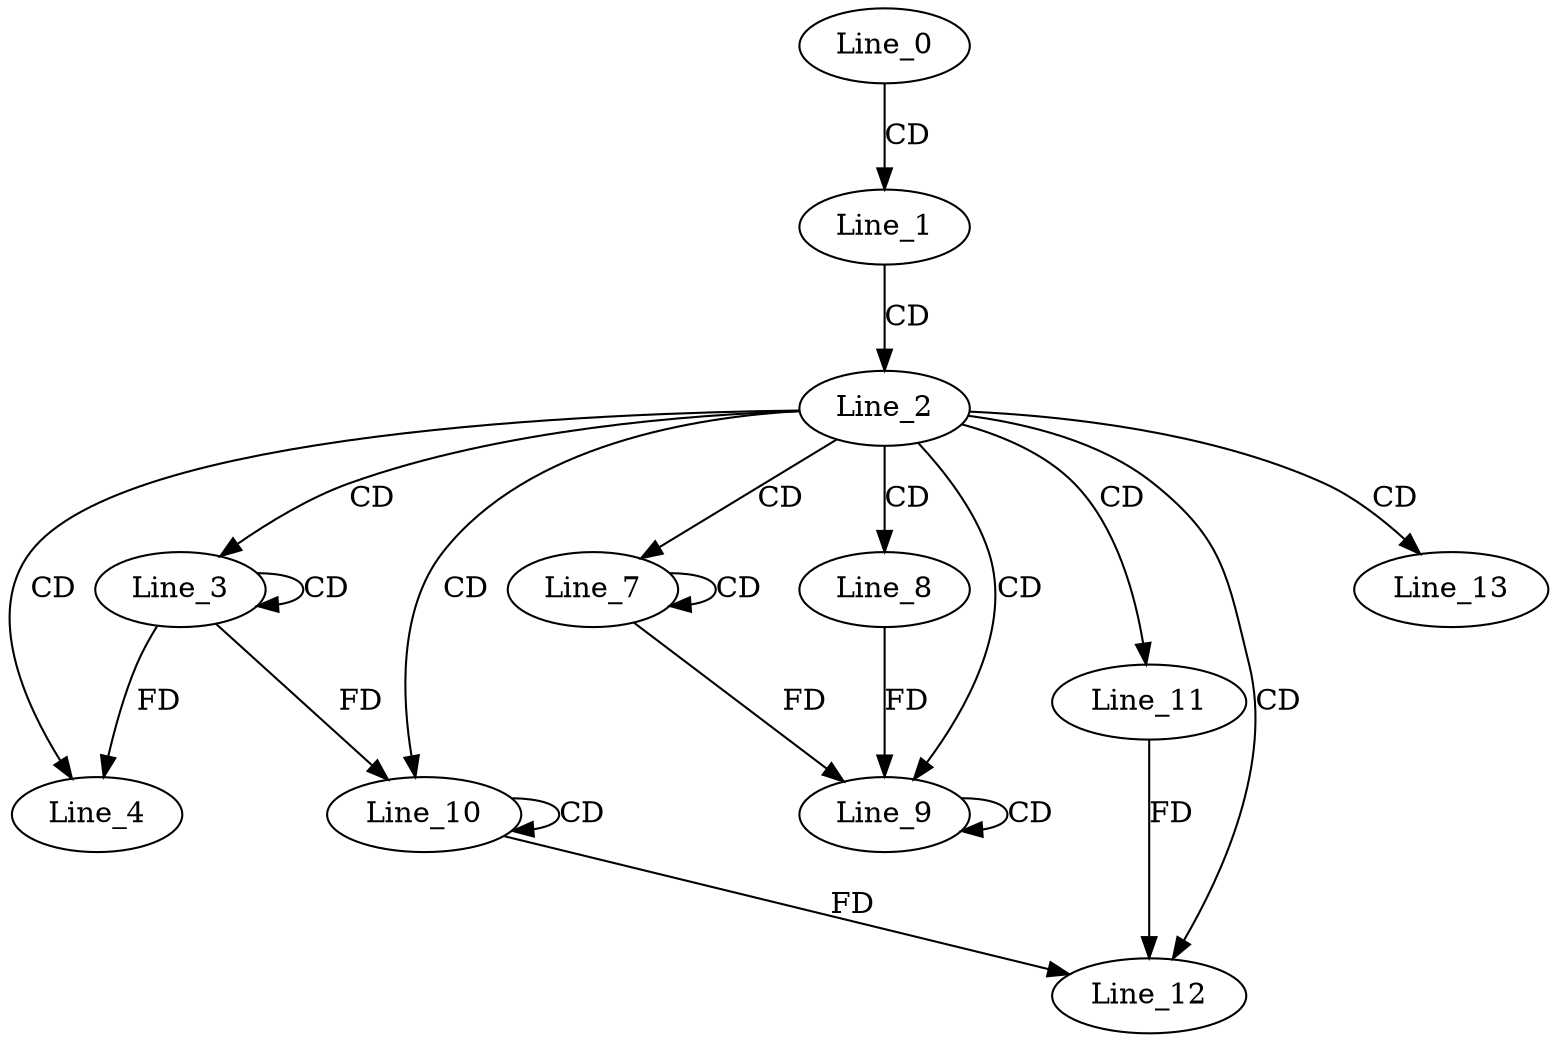 digraph G {
  Line_0;
  Line_1;
  Line_2;
  Line_3;
  Line_3;
  Line_4;
  Line_7;
  Line_7;
  Line_8;
  Line_9;
  Line_9;
  Line_10;
  Line_10;
  Line_10;
  Line_11;
  Line_12;
  Line_13;
  Line_0 -> Line_1 [ label="CD" ];
  Line_1 -> Line_2 [ label="CD" ];
  Line_2 -> Line_3 [ label="CD" ];
  Line_3 -> Line_3 [ label="CD" ];
  Line_2 -> Line_4 [ label="CD" ];
  Line_3 -> Line_4 [ label="FD" ];
  Line_2 -> Line_7 [ label="CD" ];
  Line_7 -> Line_7 [ label="CD" ];
  Line_2 -> Line_8 [ label="CD" ];
  Line_2 -> Line_9 [ label="CD" ];
  Line_9 -> Line_9 [ label="CD" ];
  Line_8 -> Line_9 [ label="FD" ];
  Line_7 -> Line_9 [ label="FD" ];
  Line_2 -> Line_10 [ label="CD" ];
  Line_10 -> Line_10 [ label="CD" ];
  Line_3 -> Line_10 [ label="FD" ];
  Line_2 -> Line_11 [ label="CD" ];
  Line_2 -> Line_12 [ label="CD" ];
  Line_10 -> Line_12 [ label="FD" ];
  Line_11 -> Line_12 [ label="FD" ];
  Line_2 -> Line_13 [ label="CD" ];
}
